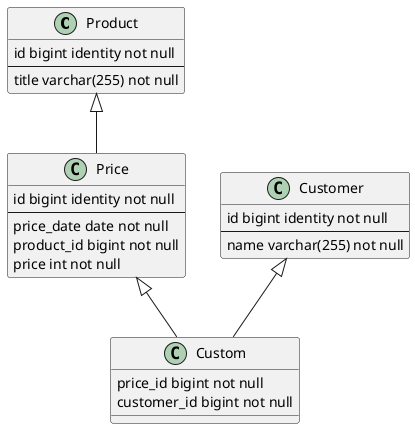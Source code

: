 @startuml

class Product{
    id bigint identity not null
    --
    title varchar(255) not null
}

class Price{
    id bigint identity not null
    --
    price_date date not null
    product_id bigint not null
    price int not null
}

class Custom{
    price_id bigint not null
    customer_id bigint not null
}

class Customer{
    id bigint identity not null
    --
    name varchar(255) not null
}



Product <|-- Price
Price <|-- Custom
Customer <|-- Custom


@enduml